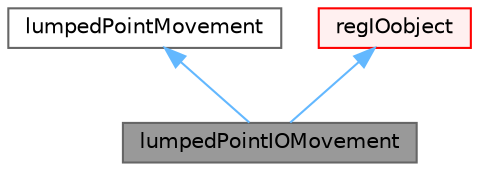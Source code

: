 digraph "lumpedPointIOMovement"
{
 // LATEX_PDF_SIZE
  bgcolor="transparent";
  edge [fontname=Helvetica,fontsize=10,labelfontname=Helvetica,labelfontsize=10];
  node [fontname=Helvetica,fontsize=10,shape=box,height=0.2,width=0.4];
  Node1 [id="Node000001",label="lumpedPointIOMovement",height=0.2,width=0.4,color="gray40", fillcolor="grey60", style="filled", fontcolor="black",tooltip="IO-registered version of lumpedPointMovement."];
  Node2 -> Node1 [id="edge1_Node000001_Node000002",dir="back",color="steelblue1",style="solid",tooltip=" "];
  Node2 [id="Node000002",label="lumpedPointMovement",height=0.2,width=0.4,color="gray40", fillcolor="white", style="filled",URL="$classFoam_1_1lumpedPointMovement.html",tooltip="The movement driver that describes initial point locations, the current state of the points/rotations..."];
  Node3 -> Node1 [id="edge2_Node000001_Node000003",dir="back",color="steelblue1",style="solid",tooltip=" "];
  Node3 [id="Node000003",label="regIOobject",height=0.2,width=0.4,color="red", fillcolor="#FFF0F0", style="filled",URL="$classFoam_1_1regIOobject.html",tooltip="regIOobject is an abstract class derived from IOobject to handle automatic object registration with t..."];
}
